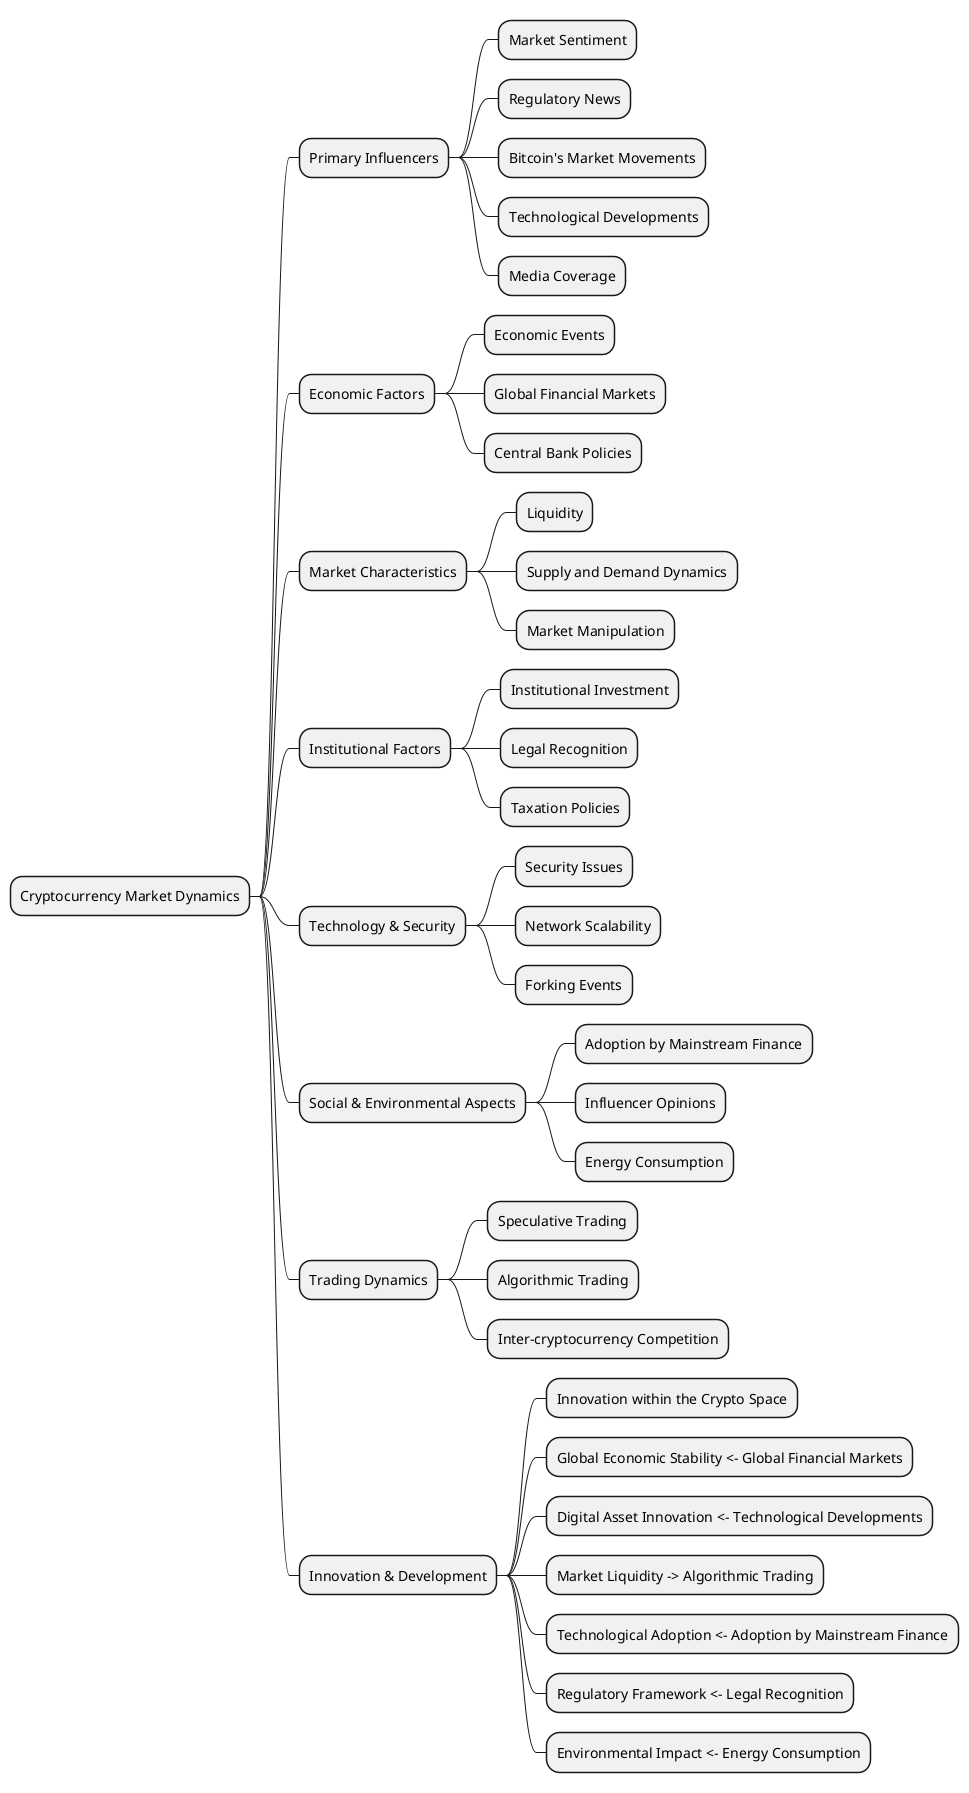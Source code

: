 @startmindmap
skinparam monochrome true

* Cryptocurrency Market Dynamics
** Primary Influencers
*** Market Sentiment
*** Regulatory News
*** Bitcoin's Market Movements
*** Technological Developments
*** Media Coverage

** Economic Factors
*** Economic Events
*** Global Financial Markets
*** Central Bank Policies

** Market Characteristics
*** Liquidity
*** Supply and Demand Dynamics
*** Market Manipulation

** Institutional Factors
*** Institutional Investment
*** Legal Recognition
*** Taxation Policies

** Technology & Security
*** Security Issues
*** Network Scalability
*** Forking Events

** Social & Environmental Aspects
*** Adoption by Mainstream Finance
*** Influencer Opinions
*** Energy Consumption

** Trading Dynamics
*** Speculative Trading
*** Algorithmic Trading
*** Inter-cryptocurrency Competition

** Innovation & Development
*** Innovation within the Crypto Space

' Additional linking concepts
*** Global Economic Stability <- Global Financial Markets
*** Digital Asset Innovation <- Technological Developments
*** Market Liquidity -> Algorithmic Trading
*** Technological Adoption <- Adoption by Mainstream Finance
*** Regulatory Framework <- Legal Recognition
*** Environmental Impact <- Energy Consumption

@endmindmap
